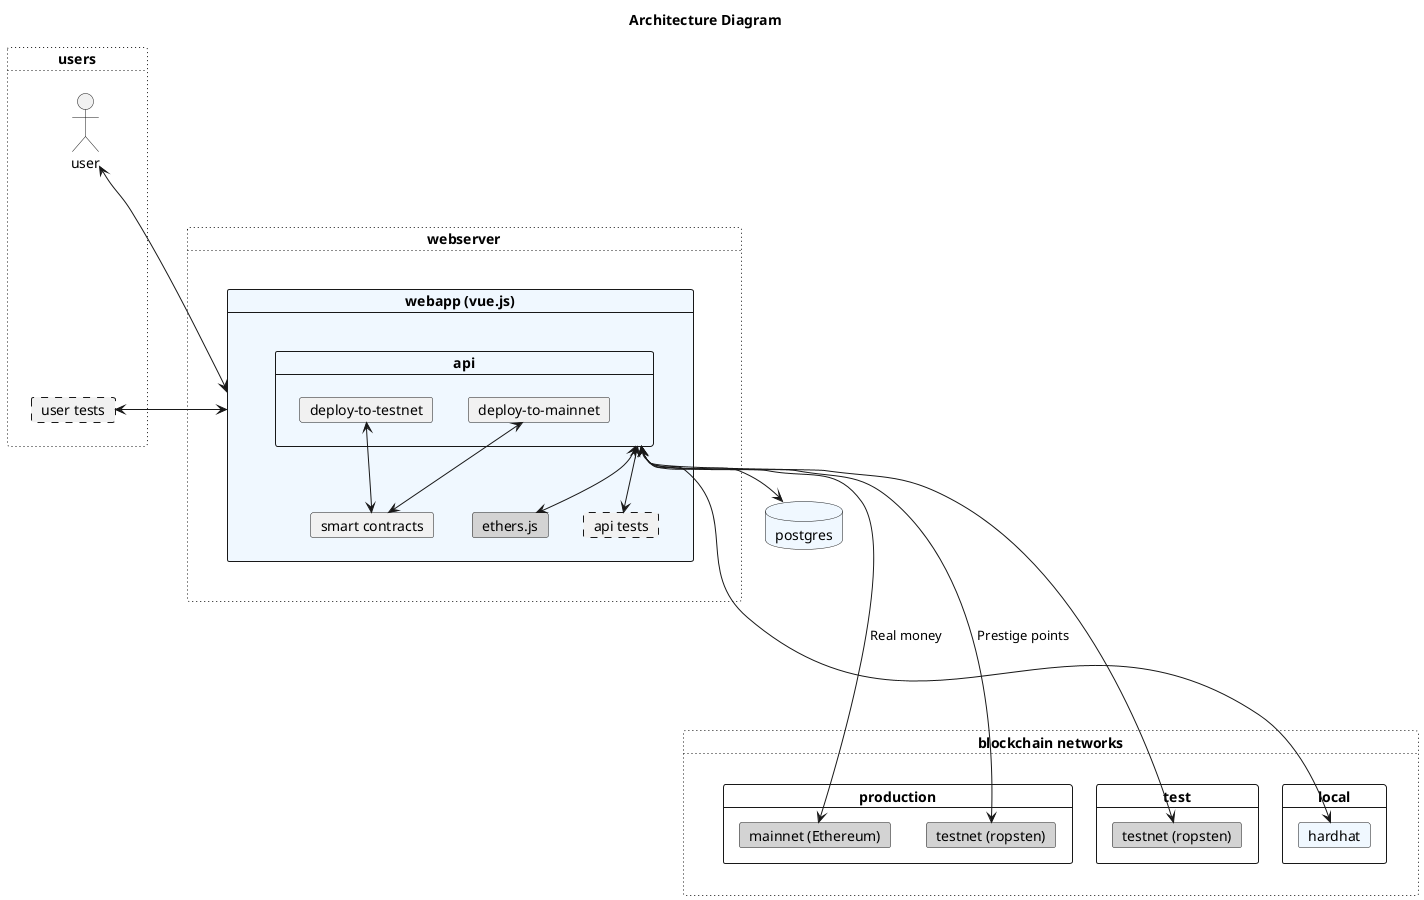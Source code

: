 @startuml architecture

title Architecture Diagram

card users #line.dotted {
    actor user
    card "user tests" as usertests #line.dashed
}

card webserver #line.dotted {
    card "webapp (vue.js)" as webapp #AliceBlue {
        card api {
            card "deploy-to-testnet" as deploy_testnet
            card "deploy-to-mainnet" as deploy_mainnet
        }
        card "smart contracts" as contracts
        card "ethers.js" as ethers #LightGray
        card "api tests" as apitests #line.dashed
    }
}

database "postgres" as database #AliceBlue {
    ' package table_groups
    ' package table_users
    ' package table_propositions
}

card "blockchain networks" as bc #line.dotted {

    card "production" {
        card "mainnet (Ethereum)" as mainnet #LightGray
        card "testnet (ropsten)" as ropsten #LightGray
    }

    card "test" {
        card "testnet (ropsten)" as testnet #LightGray
    }

    card "local" {
        card hardhat #AliceBlue
    }

}

' Users to Backend arrows
user <-right--> webapp
usertests <-right--> webapp

' Backend to Network arrows
api <----> mainnet : "" Real money ""
api <----> ropsten : "" Prestige points ""
api <----> testnet 
api <----> hardhat

api <-down-> database
api <-down-> ethers
api <-down-> apitests
' api <-> database
' api <-> ethers
' api <-> apitests

deploy_testnet <-down-> contracts
deploy_mainnet <-down-> contracts

' Alignment arrows
user -[hidden]down- usertests
' production -[hidden]up- local
' mainnet -[hidden]down- testnet

' Alignment arrows
users -[hidden]right- webserver
webserver -[hidden]right- bc

@enduml